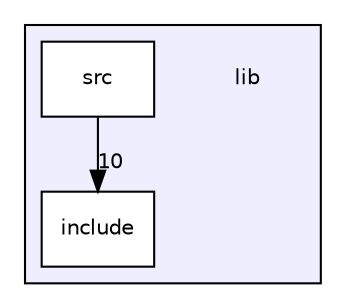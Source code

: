 digraph "lib" {
  compound=true
  node [ fontsize="10", fontname="Helvetica"];
  edge [ labelfontsize="10", labelfontname="Helvetica"];
  subgraph clusterdir_97aefd0d527b934f1d99a682da8fe6a9 {
    graph [ bgcolor="#eeeeff", pencolor="black", label="" URL="dir_97aefd0d527b934f1d99a682da8fe6a9.html"];
    dir_97aefd0d527b934f1d99a682da8fe6a9 [shape=plaintext label="lib"];
  dir_5a30104352ef4255dc24354b02eb2d20 [shape=box label="include" fillcolor="white" style="filled" URL="dir_5a30104352ef4255dc24354b02eb2d20.html"];
  dir_a065c5f60305fee3569f887679366939 [shape=box label="src" fillcolor="white" style="filled" URL="dir_a065c5f60305fee3569f887679366939.html"];
  }
  dir_a065c5f60305fee3569f887679366939->dir_5a30104352ef4255dc24354b02eb2d20 [headlabel="10", labeldistance=1.5 headhref="dir_000002_000001.html"];
}
